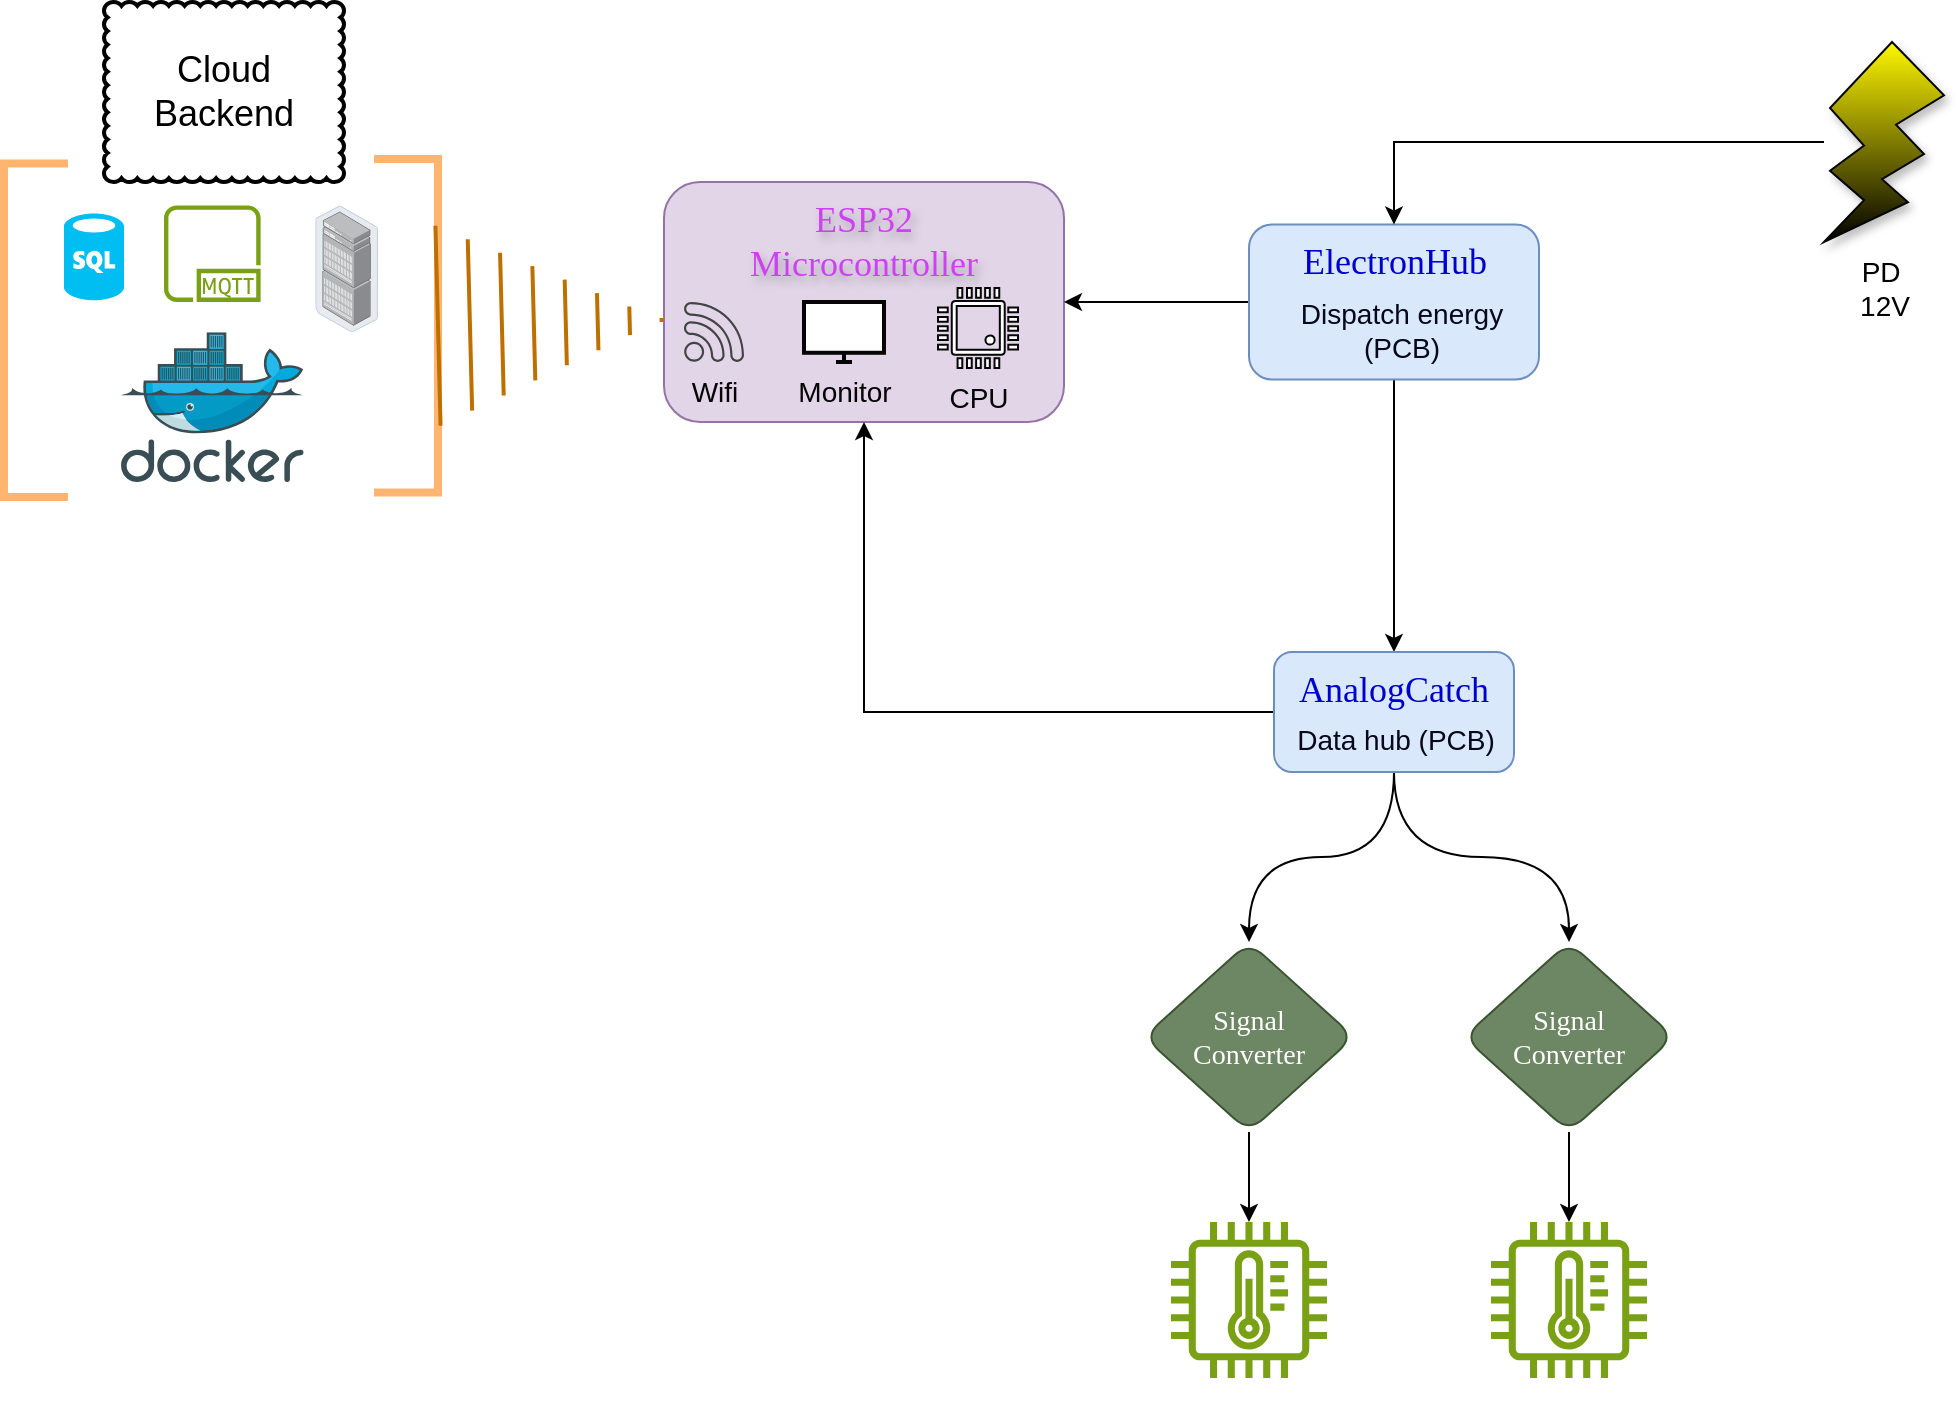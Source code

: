 <mxfile version="26.0.16">
  <diagram name="Page-1" id="6133507b-19e7-1e82-6fc7-422aa6c4b21f">
    <mxGraphModel dx="1434" dy="839" grid="1" gridSize="10" guides="1" tooltips="1" connect="1" arrows="1" fold="1" page="1" pageScale="1" pageWidth="1100" pageHeight="850" background="none" math="0" shadow="0">
      <root>
        <mxCell id="0" />
        <mxCell id="1" parent="0" />
        <mxCell id="Bxu_l8mAO5wvdg1m-7lr-1" value="&lt;div&gt;&lt;font&gt;ESP32&lt;/font&gt;&lt;/div&gt;&lt;div&gt;&lt;font&gt;Microcontroller&lt;/font&gt;&lt;/div&gt;" style="rounded=1;whiteSpace=wrap;html=1;labelPosition=center;verticalLabelPosition=middle;align=center;verticalAlign=top;labelBackgroundColor=none;fontFamily=Lucida Console;labelBorderColor=none;textShadow=1;spacing=4;fontSize=18;shadow=0;glass=0;fillColor=#e1d5e7;strokeColor=#9673a6;fontColor=#CD41F0;" parent="1" vertex="1">
          <mxGeometry x="380" y="180" width="200" height="120" as="geometry" />
        </mxCell>
        <mxCell id="Bxu_l8mAO5wvdg1m-7lr-18" value="" style="edgeStyle=orthogonalEdgeStyle;rounded=0;orthogonalLoop=1;jettySize=auto;html=1;" parent="1" source="Bxu_l8mAO5wvdg1m-7lr-8" target="Bxu_l8mAO5wvdg1m-7lr-17" edge="1">
          <mxGeometry relative="1" as="geometry" />
        </mxCell>
        <mxCell id="Bxu_l8mAO5wvdg1m-7lr-19" value="" style="edgeStyle=orthogonalEdgeStyle;rounded=0;orthogonalLoop=1;jettySize=auto;html=1;" parent="1" source="Bxu_l8mAO5wvdg1m-7lr-8" target="Bxu_l8mAO5wvdg1m-7lr-1" edge="1">
          <mxGeometry relative="1" as="geometry" />
        </mxCell>
        <mxCell id="Bxu_l8mAO5wvdg1m-7lr-8" value="ElectronHub" style="whiteSpace=wrap;html=1;fontSize=18;fontFamily=Lucida Console;verticalAlign=top;fillColor=#dae8fc;strokeColor=#6c8ebf;rounded=1;labelBackgroundColor=none;labelBorderColor=none;spacing=4;shadow=0;glass=0;fontColor=#0000CC;" parent="1" vertex="1">
          <mxGeometry x="672.5" y="201.25" width="145" height="77.5" as="geometry" />
        </mxCell>
        <mxCell id="Bxu_l8mAO5wvdg1m-7lr-20" style="edgeStyle=orthogonalEdgeStyle;rounded=0;orthogonalLoop=1;jettySize=auto;html=1;entryX=0.5;entryY=1;entryDx=0;entryDy=0;" parent="1" source="Bxu_l8mAO5wvdg1m-7lr-17" target="Bxu_l8mAO5wvdg1m-7lr-1" edge="1">
          <mxGeometry relative="1" as="geometry" />
        </mxCell>
        <mxCell id="Bxu_l8mAO5wvdg1m-7lr-25" style="edgeStyle=orthogonalEdgeStyle;rounded=0;orthogonalLoop=1;jettySize=auto;html=1;entryX=0.5;entryY=0;entryDx=0;entryDy=0;curved=1;" parent="1" source="Bxu_l8mAO5wvdg1m-7lr-17" target="Bxu_l8mAO5wvdg1m-7lr-23" edge="1">
          <mxGeometry relative="1" as="geometry" />
        </mxCell>
        <mxCell id="Bxu_l8mAO5wvdg1m-7lr-28" style="edgeStyle=orthogonalEdgeStyle;rounded=0;orthogonalLoop=1;jettySize=auto;html=1;entryX=0.5;entryY=0;entryDx=0;entryDy=0;curved=1;" parent="1" source="Bxu_l8mAO5wvdg1m-7lr-17" target="Bxu_l8mAO5wvdg1m-7lr-31" edge="1">
          <mxGeometry relative="1" as="geometry">
            <mxPoint x="835" y="560" as="targetPoint" />
          </mxGeometry>
        </mxCell>
        <mxCell id="Bxu_l8mAO5wvdg1m-7lr-17" value="AnalogCatch" style="whiteSpace=wrap;html=1;fontSize=18;fontFamily=Lucida Console;verticalAlign=top;fillColor=#dae8fc;strokeColor=#6c8ebf;rounded=1;labelBackgroundColor=none;labelBorderColor=none;spacing=4;shadow=0;glass=0;fontColor=#0000CC;" parent="1" vertex="1">
          <mxGeometry x="685" y="415" width="120" height="60" as="geometry" />
        </mxCell>
        <mxCell id="Bxu_l8mAO5wvdg1m-7lr-35" value="" style="edgeStyle=orthogonalEdgeStyle;rounded=0;orthogonalLoop=1;jettySize=auto;html=1;" parent="1" source="Bxu_l8mAO5wvdg1m-7lr-23" target="Bxu_l8mAO5wvdg1m-7lr-30" edge="1">
          <mxGeometry relative="1" as="geometry" />
        </mxCell>
        <mxCell id="Bxu_l8mAO5wvdg1m-7lr-23" value="Signal&lt;div&gt;Converter&lt;/div&gt;" style="rhombus;whiteSpace=wrap;html=1;fontSize=14;fontFamily=Lucida Console;verticalAlign=middle;fillColor=#6d8764;strokeColor=#3A5431;rounded=1;labelBackgroundColor=none;labelBorderColor=none;spacing=4;shadow=0;glass=0;fontColor=#ffffff;" parent="1" vertex="1">
          <mxGeometry x="620" y="560" width="105" height="95" as="geometry" />
        </mxCell>
        <mxCell id="Bxu_l8mAO5wvdg1m-7lr-30" value="PT100" style="sketch=0;outlineConnect=0;fontColor=#FFFFFF;gradientColor=none;fillColor=#7AA116;strokeColor=none;dashed=0;verticalLabelPosition=bottom;verticalAlign=top;align=center;html=1;fontSize=14;fontStyle=0;aspect=fixed;pointerEvents=1;shape=mxgraph.aws4.iot_thing_temperature_sensor;labelBackgroundColor=default;" parent="1" vertex="1">
          <mxGeometry x="633.5" y="700" width="78" height="78" as="geometry" />
        </mxCell>
        <mxCell id="Bxu_l8mAO5wvdg1m-7lr-34" value="" style="edgeStyle=orthogonalEdgeStyle;rounded=0;orthogonalLoop=1;jettySize=auto;html=1;" parent="1" source="Bxu_l8mAO5wvdg1m-7lr-31" target="Bxu_l8mAO5wvdg1m-7lr-33" edge="1">
          <mxGeometry relative="1" as="geometry" />
        </mxCell>
        <mxCell id="Bxu_l8mAO5wvdg1m-7lr-31" value="Signal&lt;div&gt;Converter&lt;/div&gt;" style="rhombus;whiteSpace=wrap;html=1;fontSize=14;fontFamily=Lucida Console;verticalAlign=middle;fillColor=#6d8764;strokeColor=#3A5431;rounded=1;labelBackgroundColor=none;labelBorderColor=none;spacing=4;shadow=0;glass=0;fontColor=#ffffff;" parent="1" vertex="1">
          <mxGeometry x="780" y="560" width="105" height="95" as="geometry" />
        </mxCell>
        <mxCell id="Bxu_l8mAO5wvdg1m-7lr-33" value="Other Probe?" style="sketch=0;outlineConnect=0;fontColor=#FFFFFF;gradientColor=none;fillColor=#7AA116;strokeColor=none;dashed=0;verticalLabelPosition=bottom;verticalAlign=top;align=center;html=1;fontSize=14;fontStyle=0;aspect=fixed;pointerEvents=1;shape=mxgraph.aws4.iot_thing_temperature_sensor;labelBackgroundColor=default;" parent="1" vertex="1">
          <mxGeometry x="793.5" y="700" width="78" height="78" as="geometry" />
        </mxCell>
        <mxCell id="Bxu_l8mAO5wvdg1m-7lr-38" value="" style="edgeStyle=orthogonalEdgeStyle;rounded=0;orthogonalLoop=1;jettySize=auto;html=1;entryX=0.5;entryY=0;entryDx=0;entryDy=0;" parent="1" source="Bxu_l8mAO5wvdg1m-7lr-36" target="Bxu_l8mAO5wvdg1m-7lr-8" edge="1">
          <mxGeometry relative="1" as="geometry">
            <mxPoint x="890" y="160" as="targetPoint" />
          </mxGeometry>
        </mxCell>
        <mxCell id="Bxu_l8mAO5wvdg1m-7lr-36" value="PD&amp;nbsp;&lt;div&gt;12V&lt;/div&gt;" style="verticalLabelPosition=bottom;verticalAlign=top;html=1;shape=mxgraph.basic.flash;fillColor=#FFF700;strokeColor=#050505;shadow=1;gradientColor=default;fontSize=14;labelBackgroundColor=default;" parent="1" vertex="1">
          <mxGeometry x="960" y="110" width="60" height="100" as="geometry" />
        </mxCell>
        <mxCell id="Bxu_l8mAO5wvdg1m-7lr-39" value="Wifi" style="sketch=0;pointerEvents=1;shadow=0;dashed=0;html=1;strokeColor=none;fillColor=#434445;aspect=fixed;labelPosition=center;verticalLabelPosition=bottom;verticalAlign=top;align=center;outlineConnect=0;shape=mxgraph.vvd.wi_fi;fontColor=#050505;fontSize=14;" parent="1" vertex="1">
          <mxGeometry x="390" y="240" width="30" height="30" as="geometry" />
        </mxCell>
        <mxCell id="Bxu_l8mAO5wvdg1m-7lr-41" value="Monitor" style="html=1;verticalLabelPosition=bottom;align=center;labelBackgroundColor=none;verticalAlign=top;strokeWidth=2;shadow=0;dashed=0;shape=mxgraph.ios7.icons.monitor;strokeColor=#050505;fontColor=#050505;fontSize=14;" parent="1" vertex="1">
          <mxGeometry x="450" y="240" width="40" height="30" as="geometry" />
        </mxCell>
        <mxCell id="Bxu_l8mAO5wvdg1m-7lr-42" value="CPU" style="pointerEvents=1;shadow=0;dashed=0;html=1;labelPosition=center;verticalLabelPosition=bottom;verticalAlign=top;align=center;outlineConnect=0;shape=mxgraph.veeam.cpu;strokeColor=#050505;fontColor=#050505;fontSize=14;" parent="1" vertex="1">
          <mxGeometry x="517" y="233" width="40" height="40" as="geometry" />
        </mxCell>
        <mxCell id="Bxu_l8mAO5wvdg1m-7lr-47" value="" style="shape=partialRectangle;whiteSpace=wrap;html=1;bottom=1;right=1;left=1;top=0;routingCenterX=-0.5;direction=south;labelBackgroundColor=none;fillColor=none;strokeColor=#FFB570;strokeWidth=4;" parent="1" vertex="1">
          <mxGeometry x="50" y="170.75" width="30" height="166.75" as="geometry" />
        </mxCell>
        <mxCell id="Bxu_l8mAO5wvdg1m-7lr-48" value="" style="shape=partialRectangle;whiteSpace=wrap;html=1;bottom=1;right=1;left=1;top=0;routingCenterX=-0.5;direction=north;labelBackgroundColor=none;fillColor=none;strokeColor=#FFB570;strokeWidth=4;" parent="1" vertex="1">
          <mxGeometry x="237" y="168.5" width="30" height="166.75" as="geometry" />
        </mxCell>
        <mxCell id="Bxu_l8mAO5wvdg1m-7lr-49" value="" style="shape=mxgraph.arrows2.wedgeArrowDashed2;html=1;bendable=0;startWidth=50;stepSize=15;rounded=0;entryX=-0.006;entryY=0.575;entryDx=0;entryDy=0;entryPerimeter=0;exitX=0.5;exitY=1;exitDx=0;exitDy=0;fillColor=#f0a30a;strokeColor=#BD7000;strokeWidth=2;" parent="1" source="Bxu_l8mAO5wvdg1m-7lr-48" target="Bxu_l8mAO5wvdg1m-7lr-1" edge="1">
          <mxGeometry width="100" height="100" relative="1" as="geometry">
            <mxPoint x="260" y="340" as="sourcePoint" />
            <mxPoint x="360" y="240" as="targetPoint" />
          </mxGeometry>
        </mxCell>
        <mxCell id="Bxu_l8mAO5wvdg1m-7lr-50" value="Cloud Backend" style="whiteSpace=wrap;html=1;shape=mxgraph.basic.cloud_rect;strokeWidth=2;fontSize=18;" parent="1" vertex="1">
          <mxGeometry x="100" y="90" width="120" height="90" as="geometry" />
        </mxCell>
        <mxCell id="Bxu_l8mAO5wvdg1m-7lr-51" value="Dispatch energy (PCB)" style="text;html=1;align=center;verticalAlign=middle;whiteSpace=wrap;rounded=0;fontColor=#08081D;fontSize=14;" parent="1" vertex="1">
          <mxGeometry x="694" y="239.13" width="110" height="30" as="geometry" />
        </mxCell>
        <mxCell id="Bxu_l8mAO5wvdg1m-7lr-52" value="Data hub (PCB)" style="text;html=1;align=center;verticalAlign=middle;whiteSpace=wrap;rounded=0;fontColor=#08081D;fontSize=14;" parent="1" vertex="1">
          <mxGeometry x="691" y="444" width="110" height="30" as="geometry" />
        </mxCell>
        <mxCell id="DyvMlbZ2IUlseg7p006H-1" value="" style="verticalLabelPosition=bottom;html=1;verticalAlign=top;align=center;strokeColor=none;fillColor=#00BEF2;shape=mxgraph.azure.sql_database;" vertex="1" parent="1">
          <mxGeometry x="80" y="195.76" width="30" height="43.37" as="geometry" />
        </mxCell>
        <mxCell id="DyvMlbZ2IUlseg7p006H-2" value="" style="image;sketch=0;aspect=fixed;html=1;points=[];align=center;fontSize=12;image=img/lib/mscae/Docker.svg;" vertex="1" parent="1">
          <mxGeometry x="108.48" y="255.09" width="91.35" height="74.91" as="geometry" />
        </mxCell>
        <mxCell id="DyvMlbZ2IUlseg7p006H-4" value="" style="image;points=[];aspect=fixed;html=1;align=center;shadow=0;dashed=0;image=img/lib/allied_telesis/storage/Datacenter_Server_Rack_EoR.svg;" vertex="1" parent="1">
          <mxGeometry x="205.63" y="191.69" width="31.37" height="63.4" as="geometry" />
        </mxCell>
        <mxCell id="DyvMlbZ2IUlseg7p006H-5" value="" style="sketch=0;outlineConnect=0;fontColor=#232F3E;gradientColor=none;fillColor=#7AA116;strokeColor=none;dashed=0;verticalLabelPosition=bottom;verticalAlign=top;align=center;html=1;fontSize=12;fontStyle=0;aspect=fixed;pointerEvents=1;shape=mxgraph.aws4.mqtt_protocol;" vertex="1" parent="1">
          <mxGeometry x="130" y="191.69" width="48.31" height="48.31" as="geometry" />
        </mxCell>
      </root>
    </mxGraphModel>
  </diagram>
</mxfile>
